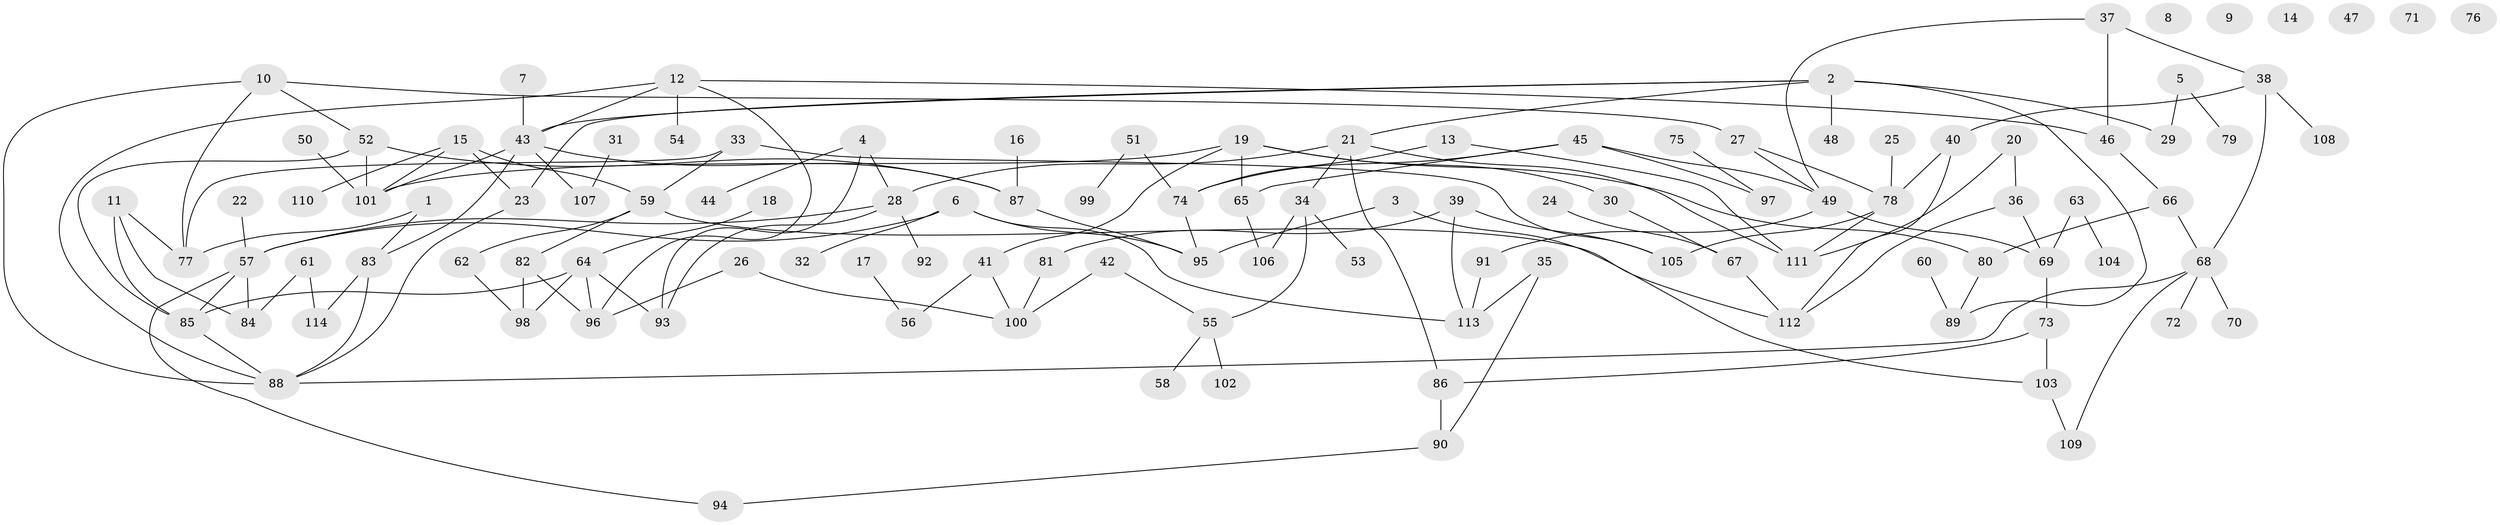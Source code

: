 // coarse degree distribution, {4: 0.16666666666666666, 7: 0.05128205128205128, 3: 0.1794871794871795, 1: 0.2564102564102564, 6: 0.05128205128205128, 0: 0.07692307692307693, 5: 0.05128205128205128, 2: 0.1282051282051282, 8: 0.038461538461538464}
// Generated by graph-tools (version 1.1) at 2025/23/03/03/25 07:23:28]
// undirected, 114 vertices, 152 edges
graph export_dot {
graph [start="1"]
  node [color=gray90,style=filled];
  1;
  2;
  3;
  4;
  5;
  6;
  7;
  8;
  9;
  10;
  11;
  12;
  13;
  14;
  15;
  16;
  17;
  18;
  19;
  20;
  21;
  22;
  23;
  24;
  25;
  26;
  27;
  28;
  29;
  30;
  31;
  32;
  33;
  34;
  35;
  36;
  37;
  38;
  39;
  40;
  41;
  42;
  43;
  44;
  45;
  46;
  47;
  48;
  49;
  50;
  51;
  52;
  53;
  54;
  55;
  56;
  57;
  58;
  59;
  60;
  61;
  62;
  63;
  64;
  65;
  66;
  67;
  68;
  69;
  70;
  71;
  72;
  73;
  74;
  75;
  76;
  77;
  78;
  79;
  80;
  81;
  82;
  83;
  84;
  85;
  86;
  87;
  88;
  89;
  90;
  91;
  92;
  93;
  94;
  95;
  96;
  97;
  98;
  99;
  100;
  101;
  102;
  103;
  104;
  105;
  106;
  107;
  108;
  109;
  110;
  111;
  112;
  113;
  114;
  1 -- 77;
  1 -- 83;
  2 -- 21;
  2 -- 23;
  2 -- 29;
  2 -- 43;
  2 -- 48;
  2 -- 89;
  3 -- 95;
  3 -- 103;
  4 -- 28;
  4 -- 44;
  4 -- 93;
  5 -- 29;
  5 -- 79;
  6 -- 32;
  6 -- 57;
  6 -- 95;
  6 -- 113;
  7 -- 43;
  10 -- 27;
  10 -- 52;
  10 -- 77;
  10 -- 88;
  11 -- 77;
  11 -- 84;
  11 -- 85;
  12 -- 43;
  12 -- 46;
  12 -- 54;
  12 -- 88;
  12 -- 96;
  13 -- 74;
  13 -- 111;
  15 -- 23;
  15 -- 59;
  15 -- 101;
  15 -- 110;
  16 -- 87;
  17 -- 56;
  18 -- 64;
  19 -- 30;
  19 -- 41;
  19 -- 65;
  19 -- 80;
  19 -- 101;
  20 -- 36;
  20 -- 111;
  21 -- 28;
  21 -- 34;
  21 -- 86;
  21 -- 111;
  22 -- 57;
  23 -- 88;
  24 -- 67;
  25 -- 78;
  26 -- 96;
  26 -- 100;
  27 -- 49;
  27 -- 78;
  28 -- 57;
  28 -- 92;
  28 -- 93;
  30 -- 67;
  31 -- 107;
  33 -- 59;
  33 -- 77;
  33 -- 105;
  34 -- 53;
  34 -- 55;
  34 -- 106;
  35 -- 90;
  35 -- 113;
  36 -- 69;
  36 -- 112;
  37 -- 38;
  37 -- 46;
  37 -- 49;
  38 -- 40;
  38 -- 68;
  38 -- 108;
  39 -- 81;
  39 -- 105;
  39 -- 113;
  40 -- 78;
  40 -- 112;
  41 -- 56;
  41 -- 100;
  42 -- 55;
  42 -- 100;
  43 -- 83;
  43 -- 87;
  43 -- 101;
  43 -- 107;
  45 -- 49;
  45 -- 65;
  45 -- 74;
  45 -- 97;
  46 -- 66;
  49 -- 69;
  49 -- 91;
  50 -- 101;
  51 -- 74;
  51 -- 99;
  52 -- 85;
  52 -- 87;
  52 -- 101;
  55 -- 58;
  55 -- 102;
  57 -- 84;
  57 -- 85;
  57 -- 94;
  59 -- 62;
  59 -- 82;
  59 -- 112;
  60 -- 89;
  61 -- 84;
  61 -- 114;
  62 -- 98;
  63 -- 69;
  63 -- 104;
  64 -- 85;
  64 -- 93;
  64 -- 96;
  64 -- 98;
  65 -- 106;
  66 -- 68;
  66 -- 80;
  67 -- 112;
  68 -- 70;
  68 -- 72;
  68 -- 88;
  68 -- 109;
  69 -- 73;
  73 -- 86;
  73 -- 103;
  74 -- 95;
  75 -- 97;
  78 -- 105;
  78 -- 111;
  80 -- 89;
  81 -- 100;
  82 -- 96;
  82 -- 98;
  83 -- 88;
  83 -- 114;
  85 -- 88;
  86 -- 90;
  87 -- 95;
  90 -- 94;
  91 -- 113;
  103 -- 109;
}
